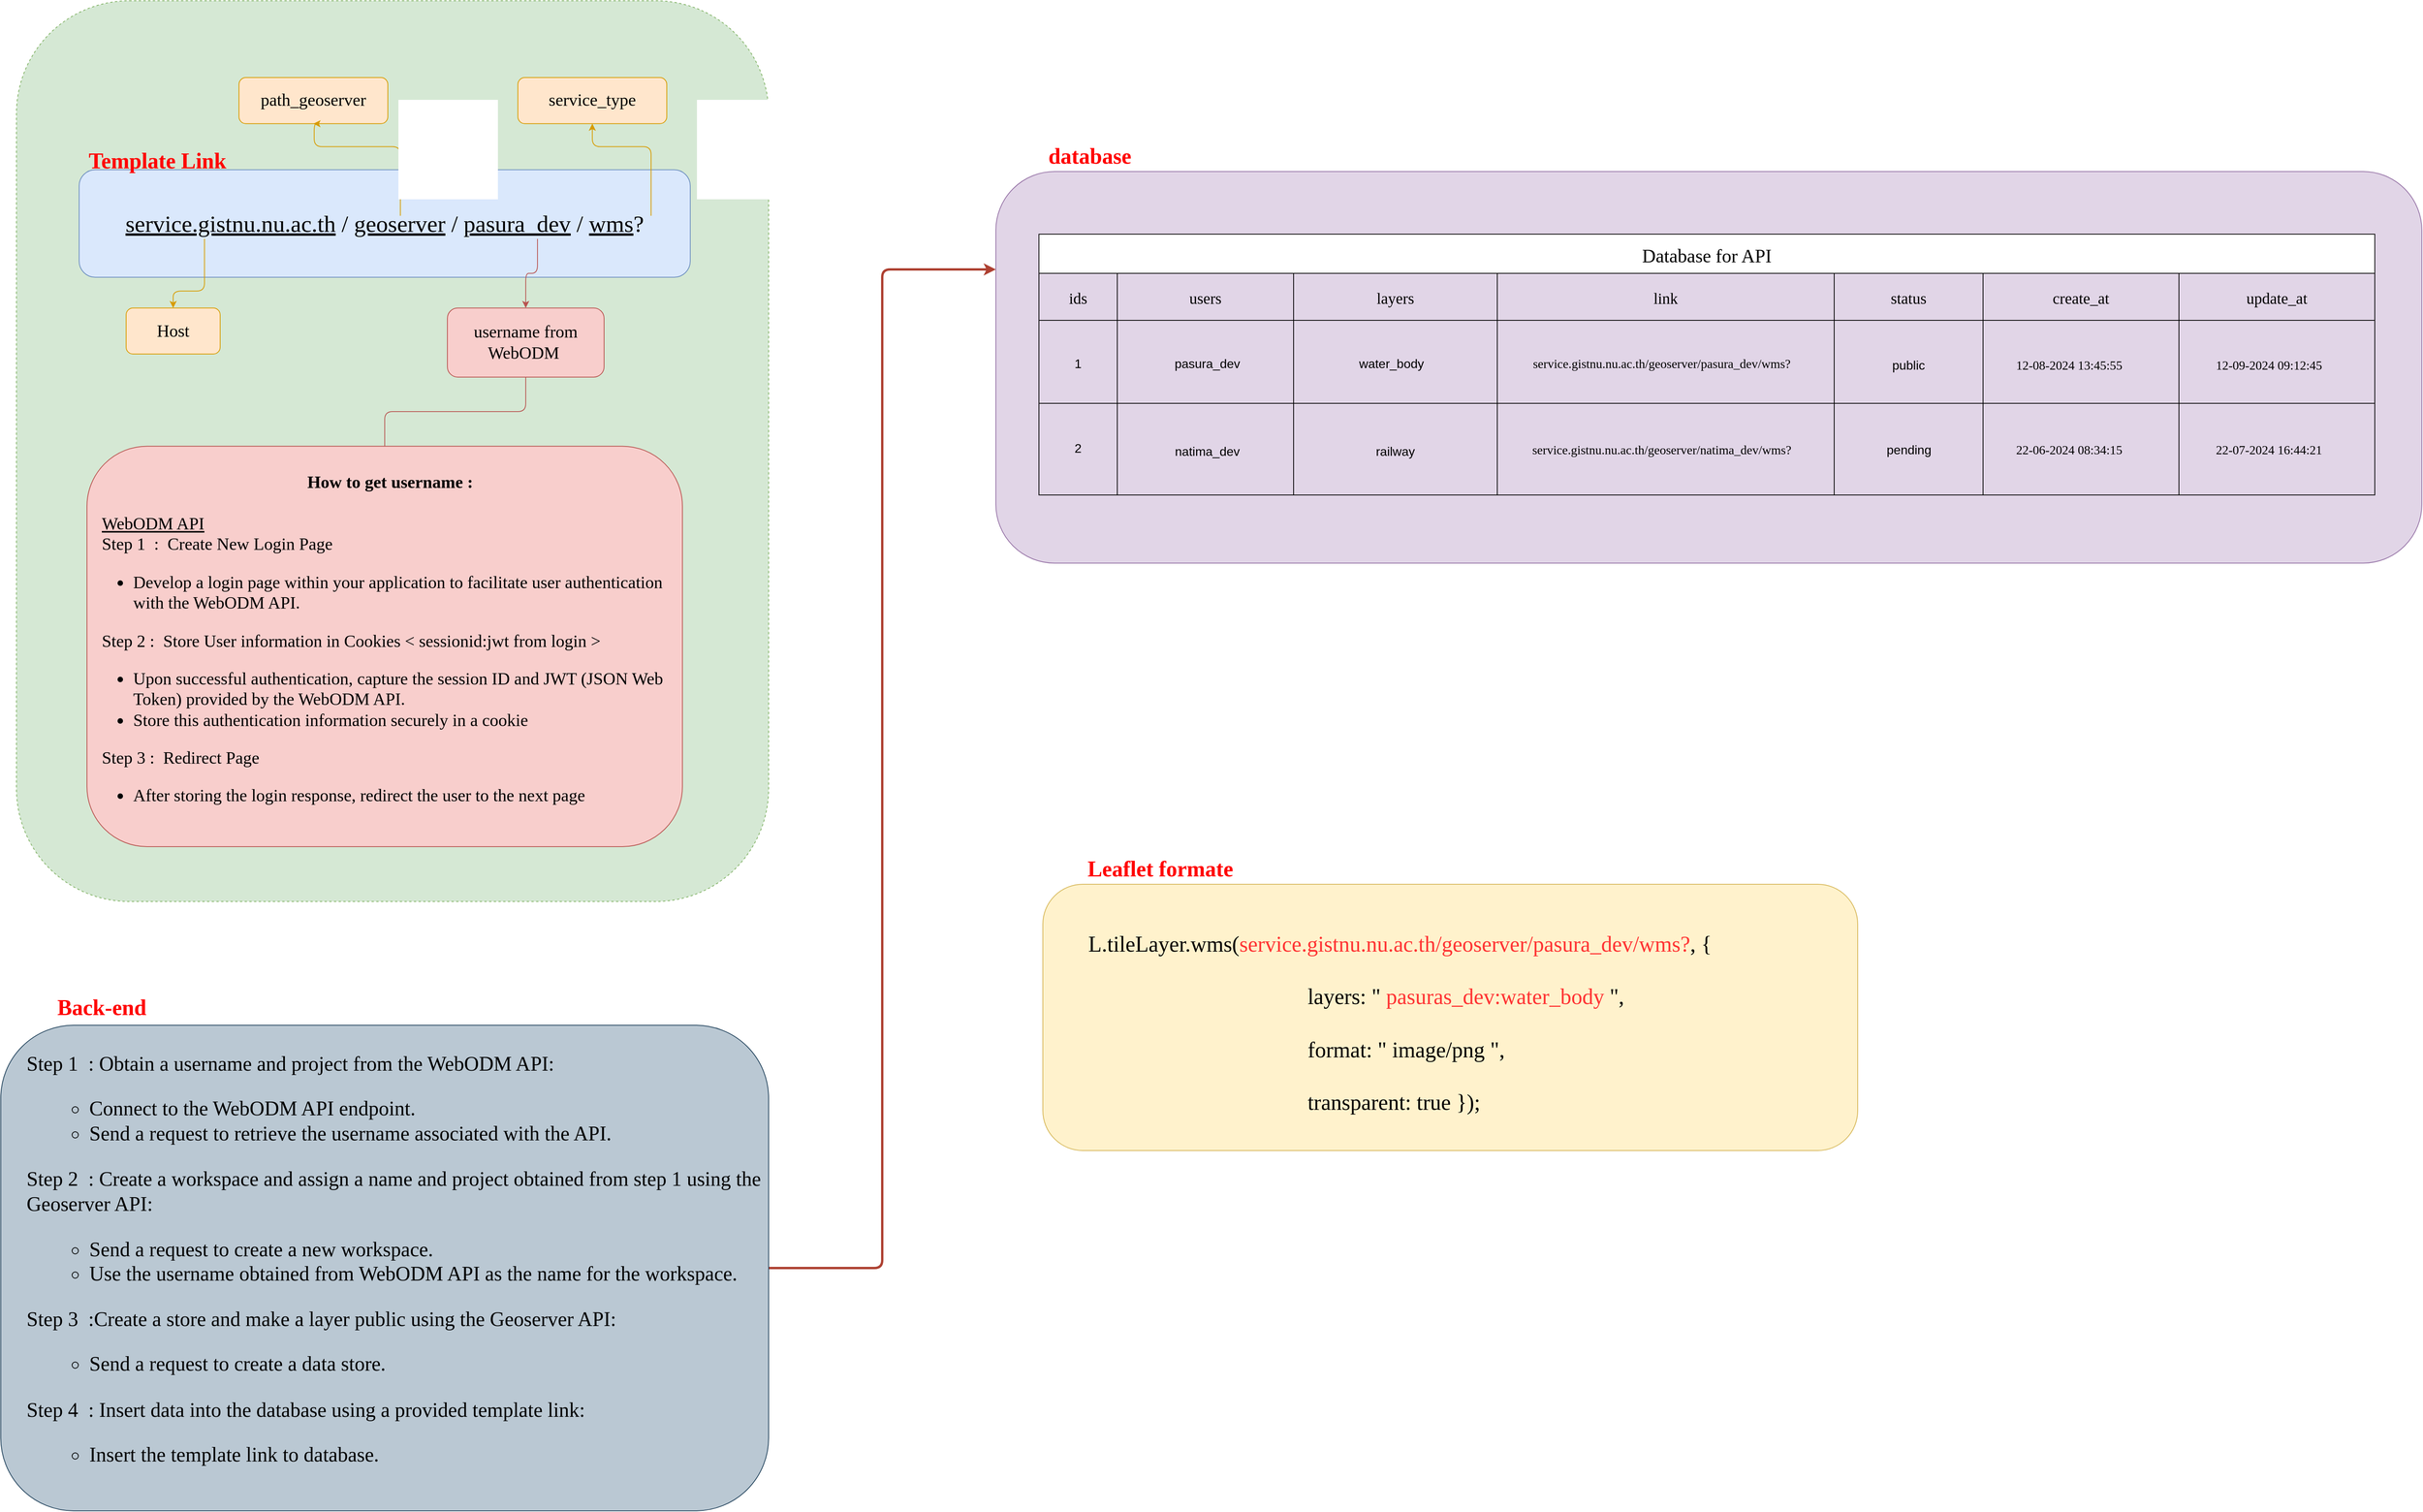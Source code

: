<mxfile version="24.2.8" type="github">
  <diagram name="Page-1" id="D-a-eieVtsCvVFc8nxiY">
    <mxGraphModel dx="3439" dy="1580" grid="1" gridSize="10" guides="1" tooltips="1" connect="1" arrows="1" fold="1" page="1" pageScale="1" pageWidth="827" pageHeight="1169" math="0" shadow="0">
      <root>
        <mxCell id="0" />
        <mxCell id="1" parent="0" />
        <mxCell id="LGXkmmJbCQYHeZerWq-j-21" value="" style="group;fontFamily=K2D;fontSource=https%3A%2F%2Ffonts.googleapis.com%2Fcss%3Ffamily%3DK2D;" vertex="1" connectable="0" parent="1">
          <mxGeometry x="-50" y="32" width="960" height="1150" as="geometry" />
        </mxCell>
        <mxCell id="LGXkmmJbCQYHeZerWq-j-20" value="" style="rounded=1;whiteSpace=wrap;html=1;dashed=1;fillColor=#d5e8d4;strokeColor=#82b366;fontFamily=K2D;fontSource=https%3A%2F%2Ffonts.googleapis.com%2Fcss%3Ffamily%3DK2D;" vertex="1" parent="LGXkmmJbCQYHeZerWq-j-21">
          <mxGeometry width="960" height="1150" as="geometry" />
        </mxCell>
        <mxCell id="LGXkmmJbCQYHeZerWq-j-2" value="Host" style="rounded=1;whiteSpace=wrap;html=1;fillColor=#ffe6cc;strokeColor=#d79b00;fontFamily=K2D;fontSource=https%3A%2F%2Ffonts.googleapis.com%2Fcss%3Ffamily%3DK2D;fontSize=22;" vertex="1" parent="LGXkmmJbCQYHeZerWq-j-21">
          <mxGeometry x="140" y="392.212" width="120" height="58.832" as="geometry" />
        </mxCell>
        <mxCell id="LGXkmmJbCQYHeZerWq-j-3" value="path_geoserver" style="rounded=1;whiteSpace=wrap;html=1;fillColor=#ffe6cc;strokeColor=#d79b00;fontFamily=K2D;fontSource=https%3A%2F%2Ffonts.googleapis.com%2Fcss%3Ffamily%3DK2D;fontSize=22;" vertex="1" parent="LGXkmmJbCQYHeZerWq-j-21">
          <mxGeometry x="284" y="98.053" width="190" height="58.832" as="geometry" />
        </mxCell>
        <mxCell id="LGXkmmJbCQYHeZerWq-j-19" style="edgeStyle=orthogonalEdgeStyle;rounded=1;orthogonalLoop=1;jettySize=auto;html=1;fillColor=#f8cecc;strokeColor=#b85450;curved=0;endArrow=none;endFill=0;fontFamily=K2D;fontSource=https%3A%2F%2Ffonts.googleapis.com%2Fcss%3Ffamily%3DK2D;" edge="1" parent="LGXkmmJbCQYHeZerWq-j-21" source="LGXkmmJbCQYHeZerWq-j-4" target="LGXkmmJbCQYHeZerWq-j-18">
          <mxGeometry relative="1" as="geometry" />
        </mxCell>
        <mxCell id="LGXkmmJbCQYHeZerWq-j-4" value="username from WebODM&amp;nbsp;" style="rounded=1;whiteSpace=wrap;html=1;fillColor=#f8cecc;strokeColor=#b85450;fontFamily=K2D;fontSource=https%3A%2F%2Ffonts.googleapis.com%2Fcss%3Ffamily%3DK2D;fontSize=22;" vertex="1" parent="LGXkmmJbCQYHeZerWq-j-21">
          <mxGeometry x="550" y="392.212" width="200" height="88.248" as="geometry" />
        </mxCell>
        <mxCell id="LGXkmmJbCQYHeZerWq-j-5" value="service_type" style="rounded=1;whiteSpace=wrap;html=1;fillColor=#ffe6cc;strokeColor=#d79b00;fontFamily=K2D;fontSource=https%3A%2F%2Ffonts.googleapis.com%2Fcss%3Ffamily%3DK2D;fontSize=22;" vertex="1" parent="LGXkmmJbCQYHeZerWq-j-21">
          <mxGeometry x="640" y="98.053" width="190" height="58.832" as="geometry" />
        </mxCell>
        <mxCell id="LGXkmmJbCQYHeZerWq-j-12" value="" style="group;fontFamily=K2D;fontSource=https%3A%2F%2Ffonts.googleapis.com%2Fcss%3Ffamily%3DK2D;" vertex="1" connectable="0" parent="LGXkmmJbCQYHeZerWq-j-21">
          <mxGeometry x="80" y="215.717" width="780" height="137.274" as="geometry" />
        </mxCell>
        <mxCell id="LGXkmmJbCQYHeZerWq-j-1" value="&lt;font data-font-src=&quot;https://fonts.googleapis.com/css?family=K2D&quot; style=&quot;font-size: 30px;&quot;&gt;&lt;u&gt;service.gistnu.nu.ac.th&lt;/u&gt; / &lt;u&gt;geoserver&lt;/u&gt; / &lt;u&gt;pasura_dev&lt;/u&gt; / &lt;u&gt;wms&lt;/u&gt;?&lt;/font&gt;" style="rounded=1;whiteSpace=wrap;html=1;fillColor=#dae8fc;strokeColor=#6c8ebf;fontSize=30;fontFamily=K2D;fontSource=https%3A%2F%2Ffonts.googleapis.com%2Fcss%3Ffamily%3DK2D;" vertex="1" parent="LGXkmmJbCQYHeZerWq-j-12">
          <mxGeometry width="780" height="137.274" as="geometry" />
        </mxCell>
        <mxCell id="LGXkmmJbCQYHeZerWq-j-7" value="" style="rounded=1;whiteSpace=wrap;html=1;fillColor=none;dashed=1;strokeColor=none;fontFamily=K2D;fontSource=https%3A%2F%2Ffonts.googleapis.com%2Fcss%3Ffamily%3DK2D;" vertex="1" parent="LGXkmmJbCQYHeZerWq-j-12">
          <mxGeometry y="39.221" width="320" height="49.027" as="geometry" />
        </mxCell>
        <mxCell id="LGXkmmJbCQYHeZerWq-j-8" value="" style="rounded=1;whiteSpace=wrap;html=1;fillColor=none;dashed=1;strokeColor=none;fontFamily=K2D;fontSource=https%3A%2F%2Ffonts.googleapis.com%2Fcss%3Ffamily%3DK2D;" vertex="1" parent="LGXkmmJbCQYHeZerWq-j-12">
          <mxGeometry x="340" y="58.832" width="140" height="49.027" as="geometry" />
        </mxCell>
        <mxCell id="LGXkmmJbCQYHeZerWq-j-9" value="" style="rounded=1;whiteSpace=wrap;html=1;fillColor=none;dashed=1;strokeColor=none;fontFamily=K2D;fontSource=https%3A%2F%2Ffonts.googleapis.com%2Fcss%3Ffamily%3DK2D;" vertex="1" parent="LGXkmmJbCQYHeZerWq-j-12">
          <mxGeometry x="500" y="39.221" width="170" height="49.027" as="geometry" />
        </mxCell>
        <mxCell id="LGXkmmJbCQYHeZerWq-j-11" value="" style="rounded=1;whiteSpace=wrap;html=1;fillColor=none;dashed=1;strokeColor=none;fontFamily=K2D;fontSource=https%3A%2F%2Ffonts.googleapis.com%2Fcss%3Ffamily%3DK2D;" vertex="1" parent="LGXkmmJbCQYHeZerWq-j-12">
          <mxGeometry x="690" y="58.832" width="80" height="44.124" as="geometry" />
        </mxCell>
        <mxCell id="LGXkmmJbCQYHeZerWq-j-13" style="edgeStyle=orthogonalEdgeStyle;rounded=1;orthogonalLoop=1;jettySize=auto;html=1;exitX=0.5;exitY=1;exitDx=0;exitDy=0;curved=0;fillColor=#ffe6cc;strokeColor=#d79b00;fontFamily=K2D;fontSource=https%3A%2F%2Ffonts.googleapis.com%2Fcss%3Ffamily%3DK2D;" edge="1" parent="LGXkmmJbCQYHeZerWq-j-21" source="LGXkmmJbCQYHeZerWq-j-7" target="LGXkmmJbCQYHeZerWq-j-2">
          <mxGeometry relative="1" as="geometry">
            <Array as="points">
              <mxPoint x="240" y="370.641" />
              <mxPoint x="200" y="370.641" />
            </Array>
          </mxGeometry>
        </mxCell>
        <mxCell id="LGXkmmJbCQYHeZerWq-j-14" style="edgeStyle=orthogonalEdgeStyle;rounded=1;orthogonalLoop=1;jettySize=auto;html=1;exitX=0.5;exitY=0;exitDx=0;exitDy=0;fillColor=#ffe6cc;strokeColor=#d79b00;curved=0;entryX=0.5;entryY=1;entryDx=0;entryDy=0;fontFamily=K2D;fontSource=https%3A%2F%2Ffonts.googleapis.com%2Fcss%3Ffamily%3DK2D;" edge="1" parent="LGXkmmJbCQYHeZerWq-j-21" source="LGXkmmJbCQYHeZerWq-j-8" target="LGXkmmJbCQYHeZerWq-j-3">
          <mxGeometry relative="1" as="geometry">
            <Array as="points">
              <mxPoint x="490" y="186.301" />
              <mxPoint x="380" y="186.301" />
            </Array>
          </mxGeometry>
        </mxCell>
        <mxCell id="LGXkmmJbCQYHeZerWq-j-15" style="edgeStyle=orthogonalEdgeStyle;rounded=1;orthogonalLoop=1;jettySize=auto;html=1;exitX=0.5;exitY=1;exitDx=0;exitDy=0;curved=0;fillColor=#f8cecc;strokeColor=#b85450;fontFamily=K2D;fontSource=https%3A%2F%2Ffonts.googleapis.com%2Fcss%3Ffamily%3DK2D;" edge="1" parent="LGXkmmJbCQYHeZerWq-j-21" source="LGXkmmJbCQYHeZerWq-j-9" target="LGXkmmJbCQYHeZerWq-j-4">
          <mxGeometry relative="1" as="geometry" />
        </mxCell>
        <mxCell id="LGXkmmJbCQYHeZerWq-j-17" style="edgeStyle=orthogonalEdgeStyle;rounded=1;orthogonalLoop=1;jettySize=auto;html=1;exitX=0.5;exitY=0;exitDx=0;exitDy=0;entryX=0.5;entryY=1;entryDx=0;entryDy=0;curved=0;fillColor=#ffe6cc;strokeColor=#d79b00;fontFamily=K2D;fontSource=https%3A%2F%2Ffonts.googleapis.com%2Fcss%3Ffamily%3DK2D;" edge="1" parent="LGXkmmJbCQYHeZerWq-j-21" source="LGXkmmJbCQYHeZerWq-j-11" target="LGXkmmJbCQYHeZerWq-j-5">
          <mxGeometry relative="1" as="geometry">
            <Array as="points">
              <mxPoint x="810" y="186.301" />
              <mxPoint x="735" y="186.301" />
            </Array>
          </mxGeometry>
        </mxCell>
        <mxCell id="LGXkmmJbCQYHeZerWq-j-18" value="&lt;div style=&quot;&quot;&gt;&lt;b&gt;How to get username :&lt;/b&gt;&lt;/div&gt;&lt;div style=&quot;&quot;&gt;&lt;br&gt;&lt;/div&gt;&lt;div style=&quot;text-align: left;&quot;&gt;&lt;u&gt;WebODM API&lt;/u&gt;&lt;/div&gt;&lt;div style=&quot;text-align: left;&quot;&gt;Step 1 &amp;nbsp;: &amp;nbsp;Create New Login Page&lt;/div&gt;&lt;div style=&quot;text-align: left;&quot;&gt;&lt;ul&gt;&lt;li style=&quot;border: 0px solid rgb(227, 227, 227); box-sizing: border-box; --tw-border-spacing-x: 0; --tw-border-spacing-y: 0; --tw-translate-x: 0; --tw-translate-y: 0; --tw-rotate: 0; --tw-skew-x: 0; --tw-skew-y: 0; --tw-scale-x: 1; --tw-scale-y: 1; --tw-pan-x: ; --tw-pan-y: ; --tw-pinch-zoom: ; --tw-scroll-snap-strictness: proximity; --tw-gradient-from-position: ; --tw-gradient-via-position: ; --tw-gradient-to-position: ; --tw-ordinal: ; --tw-slashed-zero: ; --tw-numeric-figure: ; --tw-numeric-spacing: ; --tw-numeric-fraction: ; --tw-ring-inset: ; --tw-ring-offset-width: 0px; --tw-ring-offset-color: #fff; --tw-ring-color: rgba(69,89,164,0.5); --tw-ring-offset-shadow: 0 0 transparent; --tw-ring-shadow: 0 0 transparent; --tw-shadow: 0 0 transparent; --tw-shadow-colored: 0 0 transparent; --tw-blur: ; --tw-brightness: ; --tw-contrast: ; --tw-grayscale: ; --tw-hue-rotate: ; --tw-invert: ; --tw-saturate: ; --tw-sepia: ; --tw-drop-shadow: ; --tw-backdrop-blur: ; --tw-backdrop-brightness: ; --tw-backdrop-contrast: ; --tw-backdrop-grayscale: ; --tw-backdrop-hue-rotate: ; --tw-backdrop-invert: ; --tw-backdrop-opacity: ; --tw-backdrop-saturate: ; --tw-backdrop-sepia: ; --tw-contain-size: ; --tw-contain-layout: ; --tw-contain-paint: ; --tw-contain-style: ; margin-bottom: 0px; margin-top: 0px; padding-left: 0px;&quot;&gt;Develop a login page within your application to facilitate user authentication with the WebODM API.&lt;/li&gt;&lt;/ul&gt;&lt;/div&gt;&lt;div style=&quot;text-align: left;&quot;&gt;Step 2 : &amp;nbsp;Store User information in Cookies &amp;lt; sessionid:jwt from login &amp;gt;&lt;/div&gt;&lt;div style=&quot;text-align: left;&quot;&gt;&lt;ul&gt;&lt;li style=&quot;border: 0px solid rgb(227, 227, 227); box-sizing: border-box; --tw-border-spacing-x: 0; --tw-border-spacing-y: 0; --tw-translate-x: 0; --tw-translate-y: 0; --tw-rotate: 0; --tw-skew-x: 0; --tw-skew-y: 0; --tw-scale-x: 1; --tw-scale-y: 1; --tw-pan-x: ; --tw-pan-y: ; --tw-pinch-zoom: ; --tw-scroll-snap-strictness: proximity; --tw-gradient-from-position: ; --tw-gradient-via-position: ; --tw-gradient-to-position: ; --tw-ordinal: ; --tw-slashed-zero: ; --tw-numeric-figure: ; --tw-numeric-spacing: ; --tw-numeric-fraction: ; --tw-ring-inset: ; --tw-ring-offset-width: 0px; --tw-ring-offset-color: #fff; --tw-ring-color: rgba(69,89,164,0.5); --tw-ring-offset-shadow: 0 0 transparent; --tw-ring-shadow: 0 0 transparent; --tw-shadow: 0 0 transparent; --tw-shadow-colored: 0 0 transparent; --tw-blur: ; --tw-brightness: ; --tw-contrast: ; --tw-grayscale: ; --tw-hue-rotate: ; --tw-invert: ; --tw-saturate: ; --tw-sepia: ; --tw-drop-shadow: ; --tw-backdrop-blur: ; --tw-backdrop-brightness: ; --tw-backdrop-contrast: ; --tw-backdrop-grayscale: ; --tw-backdrop-hue-rotate: ; --tw-backdrop-invert: ; --tw-backdrop-opacity: ; --tw-backdrop-saturate: ; --tw-backdrop-sepia: ; --tw-contain-size: ; --tw-contain-layout: ; --tw-contain-paint: ; --tw-contain-style: ; margin-bottom: 0px; margin-top: 0px; padding-left: 0px;&quot;&gt;Upon successful authentication, capture the session ID and JWT (JSON Web Token) provided by the WebODM API.&lt;/li&gt;&lt;li style=&quot;border: 0px solid rgb(227, 227, 227); box-sizing: border-box; --tw-border-spacing-x: 0; --tw-border-spacing-y: 0; --tw-translate-x: 0; --tw-translate-y: 0; --tw-rotate: 0; --tw-skew-x: 0; --tw-skew-y: 0; --tw-scale-x: 1; --tw-scale-y: 1; --tw-pan-x: ; --tw-pan-y: ; --tw-pinch-zoom: ; --tw-scroll-snap-strictness: proximity; --tw-gradient-from-position: ; --tw-gradient-via-position: ; --tw-gradient-to-position: ; --tw-ordinal: ; --tw-slashed-zero: ; --tw-numeric-figure: ; --tw-numeric-spacing: ; --tw-numeric-fraction: ; --tw-ring-inset: ; --tw-ring-offset-width: 0px; --tw-ring-offset-color: #fff; --tw-ring-color: rgba(69,89,164,0.5); --tw-ring-offset-shadow: 0 0 transparent; --tw-ring-shadow: 0 0 transparent; --tw-shadow: 0 0 transparent; --tw-shadow-colored: 0 0 transparent; --tw-blur: ; --tw-brightness: ; --tw-contrast: ; --tw-grayscale: ; --tw-hue-rotate: ; --tw-invert: ; --tw-saturate: ; --tw-sepia: ; --tw-drop-shadow: ; --tw-backdrop-blur: ; --tw-backdrop-brightness: ; --tw-backdrop-contrast: ; --tw-backdrop-grayscale: ; --tw-backdrop-hue-rotate: ; --tw-backdrop-invert: ; --tw-backdrop-opacity: ; --tw-backdrop-saturate: ; --tw-backdrop-sepia: ; --tw-contain-size: ; --tw-contain-layout: ; --tw-contain-paint: ; --tw-contain-style: ; margin-bottom: 0px; margin-top: 0px; padding-left: 0px;&quot;&gt;Store this authentication information securely in a cookie&lt;/li&gt;&lt;/ul&gt;&lt;/div&gt;&lt;div style=&quot;text-align: left;&quot;&gt;Step 3 : &amp;nbsp;Redirect Page&lt;/div&gt;&lt;div style=&quot;text-align: left;&quot;&gt;&lt;ul&gt;&lt;li&gt;After storing the login response, redirect the user to the next page&lt;br&gt;&lt;/li&gt;&lt;/ul&gt;&lt;/div&gt;" style="rounded=1;whiteSpace=wrap;html=1;fillColor=#f8cecc;strokeColor=#b85450;fontFamily=K2D;fontSource=https%3A%2F%2Ffonts.googleapis.com%2Fcss%3Ffamily%3DK2D;fontSize=22;spacingLeft=18;spacingTop=4;spacingRight=4;" vertex="1" parent="LGXkmmJbCQYHeZerWq-j-21">
          <mxGeometry x="90" y="568.71" width="760" height="511.29" as="geometry" />
        </mxCell>
        <mxCell id="LGXkmmJbCQYHeZerWq-j-24" value="&lt;font data-font-src=&quot;https://fonts.googleapis.com/css?family=K2D&quot;&gt;&lt;font data-font-src=&quot;https://fonts.googleapis.com/css?family=K2D&quot; style=&quot;font-size: 28px;&quot;&gt;Template&amp;nbsp;&lt;/font&gt;&lt;span style=&quot;font-size: 28px;&quot;&gt;Link&lt;/span&gt;&lt;/font&gt;" style="text;html=1;align=center;verticalAlign=middle;whiteSpace=wrap;rounded=1;fillColor=none;strokeColor=none;fontColor=#FF0000;fontStyle=1;fontFamily=K2D;fontSource=https%3A%2F%2Ffonts.googleapis.com%2Fcss%3Ffamily%3DK2D;" vertex="1" parent="LGXkmmJbCQYHeZerWq-j-21">
          <mxGeometry x="80" y="184.34" width="200" height="39.221" as="geometry" />
        </mxCell>
        <mxCell id="LGXkmmJbCQYHeZerWq-j-107" value="" style="group" vertex="1" connectable="0" parent="1">
          <mxGeometry x="1260" y="1120" width="1040" height="380" as="geometry" />
        </mxCell>
        <mxCell id="LGXkmmJbCQYHeZerWq-j-23" value="&lt;br&gt;&lt;div&gt;&lt;font&gt;&lt;span style=&quot;font-size: 28px;&quot;&gt;&lt;div&gt;&amp;nbsp; &amp;nbsp; &amp;nbsp; &amp;nbsp; L.tileLayer.wms(&lt;font color=&quot;#ff3333&quot;&gt;service.gistnu.nu.ac.th/geoserver/pasura_dev/wms?&lt;/font&gt;, {&lt;/div&gt;&lt;div&gt;&lt;br&gt;&lt;/div&gt;&lt;div&gt;&amp;nbsp; &amp;nbsp; &amp;nbsp;&lt;span style=&quot;white-space: pre;&quot;&gt;&#x9;&lt;span style=&quot;white-space: pre;&quot;&gt;&#x9;&lt;span style=&quot;white-space: pre;&quot;&gt;&#x9;&lt;span style=&quot;white-space: pre;&quot;&gt;&#x9;&lt;span style=&quot;white-space: pre;&quot;&gt;&#x9;&lt;span style=&quot;white-space: pre;&quot;&gt;&#x9;&lt;/span&gt;&lt;/span&gt;&lt;/span&gt;&lt;/span&gt;&lt;/span&gt;&lt;/span&gt;layers: &quot; &lt;font color=&quot;#ff3333&quot;&gt;pasuras_dev:water_body&lt;/font&gt; &quot;,&lt;/div&gt;&lt;div&gt;&lt;br&gt;&lt;/div&gt;&lt;/span&gt;&lt;span style=&quot;font-size: 28px;&quot;&gt;&lt;div&gt;&lt;span style=&quot;white-space: pre;&quot;&gt;&lt;span style=&quot;white-space: pre;&quot;&gt;&lt;span style=&quot;white-space: pre;&quot;&gt;&lt;span style=&quot;white-space: pre;&quot;&gt;&#x9;&lt;span style=&quot;white-space: pre;&quot;&gt;&#x9;&lt;span style=&quot;white-space: pre;&quot;&gt;&#x9;&lt;span style=&quot;white-space: pre;&quot;&gt;&#x9;&lt;span style=&quot;white-space: pre;&quot;&gt;&#x9;&lt;span style=&quot;white-space: pre;&quot;&gt;&#x9;&lt;/span&gt;&lt;/span&gt;&lt;/span&gt;&lt;/span&gt;&lt;/span&gt;&lt;/span&gt;&lt;/span&gt;&lt;/span&gt;&lt;/span&gt;format: &quot; image/png &quot;,&lt;/div&gt;&lt;div&gt;&amp;nbsp;&amp;nbsp;&lt;/div&gt;&lt;div&gt;&amp;nbsp; &lt;span style=&quot;white-space: pre;&quot;&gt;&#x9;&lt;span style=&quot;white-space: pre;&quot;&gt;&#x9;&lt;span style=&quot;white-space: pre;&quot;&gt;&#x9;&lt;span style=&quot;white-space: pre;&quot;&gt;&#x9;&lt;span style=&quot;white-space: pre;&quot;&gt;&#x9;&lt;span style=&quot;white-space: pre;&quot;&gt;&#x9;&lt;/span&gt;&lt;/span&gt;&lt;/span&gt;&lt;/span&gt;&lt;/span&gt;&lt;/span&gt;transparent: true });&lt;/div&gt;&lt;/span&gt;&lt;/font&gt;&lt;/div&gt;" style="rounded=1;whiteSpace=wrap;html=1;fillColor=#fff2cc;strokeColor=#d6b656;fontFamily=K2D;fontSource=https%3A%2F%2Ffonts.googleapis.com%2Fcss%3Ffamily%3DK2D;align=left;" vertex="1" parent="LGXkmmJbCQYHeZerWq-j-107">
          <mxGeometry y="40" width="1040" height="340" as="geometry" />
        </mxCell>
        <mxCell id="LGXkmmJbCQYHeZerWq-j-106" value="&lt;span style=&quot;font-size: 28px;&quot;&gt;Leaflet formate&lt;/span&gt;" style="text;html=1;align=center;verticalAlign=middle;whiteSpace=wrap;rounded=1;fillColor=none;strokeColor=none;fontColor=#FF0000;fontStyle=1;fontFamily=K2D;fontSource=https%3A%2F%2Ffonts.googleapis.com%2Fcss%3Ffamily%3DK2D;" vertex="1" parent="LGXkmmJbCQYHeZerWq-j-107">
          <mxGeometry x="30" width="240" height="40" as="geometry" />
        </mxCell>
        <mxCell id="LGXkmmJbCQYHeZerWq-j-109" value="" style="group" vertex="1" connectable="0" parent="1">
          <mxGeometry x="1200" y="210" width="1820" height="610" as="geometry" />
        </mxCell>
        <mxCell id="LGXkmmJbCQYHeZerWq-j-105" value="" style="group" vertex="1" connectable="0" parent="LGXkmmJbCQYHeZerWq-j-109">
          <mxGeometry y="40" width="1820" height="570" as="geometry" />
        </mxCell>
        <mxCell id="LGXkmmJbCQYHeZerWq-j-22" value="&lt;div&gt;&lt;font&gt;&lt;span style=&quot;font-size: 11px;&quot;&gt;&lt;br&gt;&lt;/span&gt;&lt;/font&gt;&lt;/div&gt;&lt;div&gt;&lt;font style=&quot;font-size: 28px;&quot;&gt;&lt;span style=&quot;&quot;&gt;&lt;br&gt;&lt;/span&gt;&lt;/font&gt;&lt;/div&gt;" style="rounded=1;whiteSpace=wrap;html=1;verticalAlign=top;fontFamily=K2D;fontSource=https%3A%2F%2Ffonts.googleapis.com%2Fcss%3Ffamily%3DK2D;fillColor=#e1d5e7;strokeColor=#9673a6;" vertex="1" parent="LGXkmmJbCQYHeZerWq-j-105">
          <mxGeometry width="1820" height="500" as="geometry" />
        </mxCell>
        <mxCell id="LGXkmmJbCQYHeZerWq-j-46" value="Database for API" style="shape=table;childLayout=tableLayout;startSize=50;collapsible=0;recursiveResize=0;expand=0;fontSize=24;fontFamily=K2D;fontSource=https%3A%2F%2Ffonts.googleapis.com%2Fcss%3Ffamily%3DK2D;" vertex="1" parent="LGXkmmJbCQYHeZerWq-j-105">
          <mxGeometry x="55" y="80" width="1705" height="333" as="geometry" />
        </mxCell>
        <mxCell id="LGXkmmJbCQYHeZerWq-j-47" value="" style="shape=tableRow;horizontal=0;swimlaneHead=0;swimlaneBody=0;top=0;left=0;strokeColor=inherit;bottom=0;right=0;dropTarget=0;fontStyle=0;fillColor=none;points=[[0,0.5],[1,0.5]];portConstraint=eastwest;startSize=0;collapsible=0;recursiveResize=0;expand=0;fontSize=16;fontFamily=K2D;fontSource=https%3A%2F%2Ffonts.googleapis.com%2Fcss%3Ffamily%3DK2D;" vertex="1" parent="LGXkmmJbCQYHeZerWq-j-46">
          <mxGeometry y="50" width="1705" height="166" as="geometry" />
        </mxCell>
        <mxCell id="LGXkmmJbCQYHeZerWq-j-115" value="ids" style="swimlane;swimlaneHead=0;swimlaneBody=0;fontStyle=0;strokeColor=inherit;connectable=0;fillColor=none;startSize=60;collapsible=0;recursiveResize=0;expand=0;fontSize=20;fontFamily=K2D;fontSource=https%3A%2F%2Ffonts.googleapis.com%2Fcss%3Ffamily%3DK2D;" vertex="1" parent="LGXkmmJbCQYHeZerWq-j-47">
          <mxGeometry width="100" height="166" as="geometry">
            <mxRectangle width="100" height="166" as="alternateBounds" />
          </mxGeometry>
        </mxCell>
        <mxCell id="LGXkmmJbCQYHeZerWq-j-48" value="" style="swimlane;swimlaneHead=0;swimlaneBody=0;fontStyle=0;strokeColor=inherit;connectable=0;fillColor=none;startSize=60;collapsible=0;recursiveResize=0;expand=0;fontSize=20;fontFamily=K2D;fontSource=https%3A%2F%2Ffonts.googleapis.com%2Fcss%3Ffamily%3DK2D;" vertex="1" parent="LGXkmmJbCQYHeZerWq-j-47">
          <mxGeometry x="100" width="225" height="166" as="geometry">
            <mxRectangle width="225" height="166" as="alternateBounds" />
          </mxGeometry>
        </mxCell>
        <mxCell id="LGXkmmJbCQYHeZerWq-j-118" value="&lt;font style=&quot;font-size: 16px;&quot;&gt;pasura_dev&lt;/font&gt;" style="text;html=1;align=center;verticalAlign=middle;whiteSpace=wrap;rounded=0;fontSize=13;" vertex="1" parent="LGXkmmJbCQYHeZerWq-j-48">
          <mxGeometry x="20" y="100" width="190" height="30" as="geometry" />
        </mxCell>
        <mxCell id="LGXkmmJbCQYHeZerWq-j-123" value="layers" style="swimlane;swimlaneHead=0;swimlaneBody=0;fontStyle=0;strokeColor=inherit;connectable=0;fillColor=none;startSize=60;collapsible=0;recursiveResize=0;expand=0;fontSize=20;fontFamily=K2D;fontSource=https%3A%2F%2Ffonts.googleapis.com%2Fcss%3Ffamily%3DK2D;" vertex="1" parent="LGXkmmJbCQYHeZerWq-j-47">
          <mxGeometry x="325" width="260" height="166" as="geometry">
            <mxRectangle width="260" height="166" as="alternateBounds" />
          </mxGeometry>
        </mxCell>
        <mxCell id="LGXkmmJbCQYHeZerWq-j-126" value="&lt;font style=&quot;font-size: 16px;&quot;&gt;water_body&lt;/font&gt;" style="text;html=1;align=center;verticalAlign=middle;whiteSpace=wrap;rounded=0;fontSize=13;" vertex="1" parent="LGXkmmJbCQYHeZerWq-j-123">
          <mxGeometry x="30" y="100" width="190" height="30" as="geometry" />
        </mxCell>
        <mxCell id="LGXkmmJbCQYHeZerWq-j-49" value="link" style="swimlane;swimlaneHead=0;swimlaneBody=0;fontStyle=0;strokeColor=inherit;connectable=0;fillColor=none;startSize=60;collapsible=0;recursiveResize=0;expand=0;fontSize=20;fontFamily=K2D;fontSource=https%3A%2F%2Ffonts.googleapis.com%2Fcss%3Ffamily%3DK2D;" vertex="1" parent="LGXkmmJbCQYHeZerWq-j-47">
          <mxGeometry x="585" width="430" height="166" as="geometry">
            <mxRectangle width="430" height="166" as="alternateBounds" />
          </mxGeometry>
        </mxCell>
        <mxCell id="LGXkmmJbCQYHeZerWq-j-98" value="&lt;font style=&quot;font-size: 16px;&quot;&gt;&lt;span style=&quot;font-family: K2D;&quot;&gt;service.gistnu.nu.ac.th&lt;/span&gt;&lt;span style=&quot;font-family: K2D;&quot;&gt;/&lt;/span&gt;&lt;span style=&quot;font-family: K2D;&quot;&gt;geoserver&lt;/span&gt;&lt;span style=&quot;font-family: K2D;&quot;&gt;/&lt;/span&gt;&lt;span style=&quot;font-family: K2D;&quot;&gt;pasura_dev&lt;/span&gt;&lt;span style=&quot;font-family: K2D;&quot;&gt;/&lt;/span&gt;&lt;span style=&quot;font-family: K2D;&quot;&gt;wms&lt;/span&gt;&lt;span style=&quot;font-family: K2D;&quot;&gt;?&lt;/span&gt;&lt;/font&gt;" style="text;html=1;align=center;verticalAlign=middle;whiteSpace=wrap;rounded=0;fontSize=13;" vertex="1" parent="LGXkmmJbCQYHeZerWq-j-49">
          <mxGeometry y="100" width="420" height="30" as="geometry" />
        </mxCell>
        <mxCell id="LGXkmmJbCQYHeZerWq-j-128" value="status" style="swimlane;swimlaneHead=0;swimlaneBody=0;fontStyle=0;strokeColor=inherit;connectable=0;fillColor=none;startSize=60;collapsible=0;recursiveResize=0;expand=0;fontSize=20;fontFamily=K2D;fontSource=https%3A%2F%2Ffonts.googleapis.com%2Fcss%3Ffamily%3DK2D;" vertex="1" parent="LGXkmmJbCQYHeZerWq-j-47">
          <mxGeometry x="1015" width="190" height="166" as="geometry">
            <mxRectangle width="190" height="166" as="alternateBounds" />
          </mxGeometry>
        </mxCell>
        <mxCell id="LGXkmmJbCQYHeZerWq-j-130" value="&lt;font style=&quot;font-size: 16px;&quot;&gt;public&lt;/font&gt;" style="text;html=1;align=center;verticalAlign=middle;whiteSpace=wrap;rounded=0;fontSize=13;" vertex="1" parent="LGXkmmJbCQYHeZerWq-j-128">
          <mxGeometry x="15" y="101.5" width="160" height="30" as="geometry" />
        </mxCell>
        <mxCell id="LGXkmmJbCQYHeZerWq-j-50" value="create_at" style="swimlane;swimlaneHead=0;swimlaneBody=0;fontStyle=0;strokeColor=inherit;connectable=0;fillColor=none;startSize=60;collapsible=0;recursiveResize=0;expand=0;fontSize=20;fontFamily=K2D;fontSource=https%3A%2F%2Ffonts.googleapis.com%2Fcss%3Ffamily%3DK2D;" vertex="1" parent="LGXkmmJbCQYHeZerWq-j-47">
          <mxGeometry x="1205" width="250" height="166" as="geometry">
            <mxRectangle width="250" height="166" as="alternateBounds" />
          </mxGeometry>
        </mxCell>
        <mxCell id="LGXkmmJbCQYHeZerWq-j-100" value="&lt;font size=&quot;3&quot; face=&quot;K2D&quot;&gt;12-08-2024 13:45:55&lt;/font&gt;" style="text;html=1;align=center;verticalAlign=middle;whiteSpace=wrap;rounded=0;fontSize=13;" vertex="1" parent="LGXkmmJbCQYHeZerWq-j-50">
          <mxGeometry x="25" y="101.5" width="170" height="30" as="geometry" />
        </mxCell>
        <mxCell id="LGXkmmJbCQYHeZerWq-j-87" value="update_at" style="swimlane;swimlaneHead=0;swimlaneBody=0;fontStyle=0;strokeColor=inherit;connectable=0;fillColor=none;startSize=60;collapsible=0;recursiveResize=0;expand=0;fontSize=20;fontFamily=K2D;fontSource=https%3A%2F%2Ffonts.googleapis.com%2Fcss%3Ffamily%3DK2D;" vertex="1" parent="LGXkmmJbCQYHeZerWq-j-47">
          <mxGeometry x="1455" width="250" height="166" as="geometry">
            <mxRectangle width="250" height="166" as="alternateBounds" />
          </mxGeometry>
        </mxCell>
        <mxCell id="LGXkmmJbCQYHeZerWq-j-103" value="&lt;font size=&quot;3&quot; face=&quot;K2D&quot;&gt;12-09-2024 09:12:45&lt;/font&gt;" style="text;html=1;align=center;verticalAlign=middle;whiteSpace=wrap;rounded=0;fontSize=13;" vertex="1" parent="LGXkmmJbCQYHeZerWq-j-87">
          <mxGeometry x="30" y="101.5" width="170" height="30" as="geometry" />
        </mxCell>
        <mxCell id="LGXkmmJbCQYHeZerWq-j-51" value="" style="shape=tableRow;horizontal=0;swimlaneHead=0;swimlaneBody=0;top=0;left=0;strokeColor=inherit;bottom=0;right=0;dropTarget=0;fontStyle=0;fillColor=none;points=[[0,0.5],[1,0.5]];portConstraint=eastwest;startSize=0;collapsible=0;recursiveResize=0;expand=0;fontSize=16;fontFamily=K2D;fontSource=https%3A%2F%2Ffonts.googleapis.com%2Fcss%3Ffamily%3DK2D;" vertex="1" parent="LGXkmmJbCQYHeZerWq-j-46">
          <mxGeometry y="216" width="1705" height="117" as="geometry" />
        </mxCell>
        <mxCell id="LGXkmmJbCQYHeZerWq-j-116" style="swimlane;swimlaneHead=0;swimlaneBody=0;fontStyle=0;connectable=0;strokeColor=inherit;fillColor=none;startSize=0;collapsible=0;recursiveResize=0;expand=0;fontSize=16;fontFamily=K2D;fontSource=https%3A%2F%2Ffonts.googleapis.com%2Fcss%3Ffamily%3DK2D;" vertex="1" parent="LGXkmmJbCQYHeZerWq-j-51">
          <mxGeometry width="100" height="117" as="geometry">
            <mxRectangle width="100" height="117" as="alternateBounds" />
          </mxGeometry>
        </mxCell>
        <mxCell id="LGXkmmJbCQYHeZerWq-j-52" value="" style="swimlane;swimlaneHead=0;swimlaneBody=0;fontStyle=0;connectable=0;strokeColor=inherit;fillColor=none;startSize=0;collapsible=0;recursiveResize=0;expand=0;fontSize=16;fontFamily=K2D;fontSource=https%3A%2F%2Ffonts.googleapis.com%2Fcss%3Ffamily%3DK2D;" vertex="1" parent="LGXkmmJbCQYHeZerWq-j-51">
          <mxGeometry x="100" width="225" height="117" as="geometry">
            <mxRectangle width="225" height="117" as="alternateBounds" />
          </mxGeometry>
        </mxCell>
        <mxCell id="LGXkmmJbCQYHeZerWq-j-97" value="&lt;font style=&quot;font-size: 16px;&quot;&gt;natima_dev&lt;/font&gt;" style="text;html=1;align=center;verticalAlign=middle;whiteSpace=wrap;rounded=0;fontSize=13;" vertex="1" parent="LGXkmmJbCQYHeZerWq-j-52">
          <mxGeometry x="10" y="46" width="210" height="30" as="geometry" />
        </mxCell>
        <mxCell id="LGXkmmJbCQYHeZerWq-j-124" style="swimlane;swimlaneHead=0;swimlaneBody=0;fontStyle=0;connectable=0;strokeColor=inherit;fillColor=none;startSize=0;collapsible=0;recursiveResize=0;expand=0;fontSize=20;fontFamily=K2D;fontSource=https%3A%2F%2Ffonts.googleapis.com%2Fcss%3Ffamily%3DK2D;" vertex="1" parent="LGXkmmJbCQYHeZerWq-j-51">
          <mxGeometry x="325" width="260" height="117" as="geometry">
            <mxRectangle width="260" height="117" as="alternateBounds" />
          </mxGeometry>
        </mxCell>
        <mxCell id="LGXkmmJbCQYHeZerWq-j-127" value="&lt;font style=&quot;font-size: 16px;&quot;&gt;railway&lt;/font&gt;" style="text;html=1;align=center;verticalAlign=middle;whiteSpace=wrap;rounded=0;fontSize=13;" vertex="1" parent="LGXkmmJbCQYHeZerWq-j-124">
          <mxGeometry x="25" y="46" width="210" height="30" as="geometry" />
        </mxCell>
        <mxCell id="LGXkmmJbCQYHeZerWq-j-53" value="" style="swimlane;swimlaneHead=0;swimlaneBody=0;fontStyle=0;connectable=0;strokeColor=inherit;fillColor=none;startSize=0;collapsible=0;recursiveResize=0;expand=0;fontSize=20;fontFamily=K2D;fontSource=https%3A%2F%2Ffonts.googleapis.com%2Fcss%3Ffamily%3DK2D;" vertex="1" parent="LGXkmmJbCQYHeZerWq-j-51">
          <mxGeometry x="585" width="430" height="117" as="geometry">
            <mxRectangle width="430" height="117" as="alternateBounds" />
          </mxGeometry>
        </mxCell>
        <mxCell id="LGXkmmJbCQYHeZerWq-j-99" value="&lt;font style=&quot;font-size: 16px;&quot;&gt;&lt;span style=&quot;font-family: K2D;&quot;&gt;service.gistnu.nu.ac.th&lt;/span&gt;&lt;span style=&quot;font-family: K2D;&quot;&gt;/&lt;/span&gt;&lt;span style=&quot;font-family: K2D;&quot;&gt;geoserver&lt;/span&gt;&lt;span style=&quot;font-family: K2D;&quot;&gt;/natima&lt;/span&gt;&lt;span style=&quot;font-family: K2D;&quot;&gt;_dev&lt;/span&gt;&lt;span style=&quot;font-family: K2D;&quot;&gt;/&lt;/span&gt;&lt;span style=&quot;font-family: K2D;&quot;&gt;wms&lt;/span&gt;&lt;span style=&quot;font-family: K2D;&quot;&gt;?&lt;/span&gt;&lt;/font&gt;" style="text;html=1;align=center;verticalAlign=middle;whiteSpace=wrap;rounded=0;fontSize=13;" vertex="1" parent="LGXkmmJbCQYHeZerWq-j-53">
          <mxGeometry y="43.5" width="420" height="30" as="geometry" />
        </mxCell>
        <mxCell id="LGXkmmJbCQYHeZerWq-j-129" style="swimlane;swimlaneHead=0;swimlaneBody=0;fontStyle=0;connectable=0;strokeColor=inherit;fillColor=none;startSize=0;collapsible=0;recursiveResize=0;expand=0;fontSize=20;fontFamily=K2D;fontSource=https%3A%2F%2Ffonts.googleapis.com%2Fcss%3Ffamily%3DK2D;" vertex="1" parent="LGXkmmJbCQYHeZerWq-j-51">
          <mxGeometry x="1015" width="190" height="117" as="geometry">
            <mxRectangle width="190" height="117" as="alternateBounds" />
          </mxGeometry>
        </mxCell>
        <mxCell id="LGXkmmJbCQYHeZerWq-j-131" value="&lt;font style=&quot;font-size: 16px;&quot;&gt;pending&lt;/font&gt;" style="text;html=1;align=center;verticalAlign=middle;whiteSpace=wrap;rounded=0;fontSize=13;" vertex="1" parent="LGXkmmJbCQYHeZerWq-j-129">
          <mxGeometry x="21" y="43.5" width="149" height="30" as="geometry" />
        </mxCell>
        <mxCell id="LGXkmmJbCQYHeZerWq-j-54" value="" style="swimlane;swimlaneHead=0;swimlaneBody=0;fontStyle=0;connectable=0;strokeColor=inherit;fillColor=none;startSize=0;collapsible=0;recursiveResize=0;expand=0;fontSize=20;fontFamily=K2D;fontSource=https%3A%2F%2Ffonts.googleapis.com%2Fcss%3Ffamily%3DK2D;" vertex="1" parent="LGXkmmJbCQYHeZerWq-j-51">
          <mxGeometry x="1205" width="250" height="117" as="geometry">
            <mxRectangle width="250" height="117" as="alternateBounds" />
          </mxGeometry>
        </mxCell>
        <mxCell id="LGXkmmJbCQYHeZerWq-j-102" value="&lt;font size=&quot;3&quot; face=&quot;K2D&quot;&gt;22-06-2024 08:34:15&lt;/font&gt;" style="text;html=1;align=center;verticalAlign=middle;whiteSpace=wrap;rounded=0;fontSize=13;" vertex="1" parent="LGXkmmJbCQYHeZerWq-j-54">
          <mxGeometry x="25" y="43.5" width="170" height="30" as="geometry" />
        </mxCell>
        <mxCell id="LGXkmmJbCQYHeZerWq-j-88" style="swimlane;swimlaneHead=0;swimlaneBody=0;fontStyle=0;connectable=0;strokeColor=inherit;fillColor=none;startSize=0;collapsible=0;recursiveResize=0;expand=0;fontSize=20;fontFamily=K2D;fontSource=https%3A%2F%2Ffonts.googleapis.com%2Fcss%3Ffamily%3DK2D;" vertex="1" parent="LGXkmmJbCQYHeZerWq-j-51">
          <mxGeometry x="1455" width="250" height="117" as="geometry">
            <mxRectangle width="250" height="117" as="alternateBounds" />
          </mxGeometry>
        </mxCell>
        <mxCell id="LGXkmmJbCQYHeZerWq-j-104" value="&lt;font size=&quot;3&quot; face=&quot;K2D&quot;&gt;22-07-2024 16:44:21&lt;/font&gt;" style="text;html=1;align=center;verticalAlign=middle;whiteSpace=wrap;rounded=0;fontSize=13;" vertex="1" parent="LGXkmmJbCQYHeZerWq-j-88">
          <mxGeometry x="30" y="43.5" width="170" height="30" as="geometry" />
        </mxCell>
        <mxCell id="LGXkmmJbCQYHeZerWq-j-121" value="&lt;font style=&quot;font-size: 16px;&quot;&gt;2&lt;/font&gt;" style="text;html=1;align=center;verticalAlign=middle;whiteSpace=wrap;rounded=0;fontSize=13;" vertex="1" parent="LGXkmmJbCQYHeZerWq-j-105">
          <mxGeometry x="55" y="338" width="100" height="30" as="geometry" />
        </mxCell>
        <mxCell id="LGXkmmJbCQYHeZerWq-j-122" value="&lt;font style=&quot;font-size: 16px;&quot;&gt;1&lt;/font&gt;" style="text;html=1;align=center;verticalAlign=middle;whiteSpace=wrap;rounded=0;fontSize=13;" vertex="1" parent="LGXkmmJbCQYHeZerWq-j-105">
          <mxGeometry x="55" y="230" width="100" height="30" as="geometry" />
        </mxCell>
        <mxCell id="LGXkmmJbCQYHeZerWq-j-108" value="&lt;span style=&quot;font-size: 28px;&quot;&gt;database&lt;/span&gt;" style="text;html=1;align=center;verticalAlign=middle;whiteSpace=wrap;rounded=1;fillColor=none;strokeColor=none;fontColor=#FF0000;fontStyle=1;fontFamily=K2D;fontSource=https%3A%2F%2Ffonts.googleapis.com%2Fcss%3Ffamily%3DK2D;" vertex="1" parent="LGXkmmJbCQYHeZerWq-j-109">
          <mxGeometry width="240" height="40" as="geometry" />
        </mxCell>
        <mxCell id="LGXkmmJbCQYHeZerWq-j-113" style="edgeStyle=orthogonalEdgeStyle;rounded=1;orthogonalLoop=1;jettySize=auto;html=1;entryX=0;entryY=0.25;entryDx=0;entryDy=0;curved=0;fillColor=#fad9d5;strokeColor=#ae4132;strokeWidth=3;" edge="1" parent="1" source="LGXkmmJbCQYHeZerWq-j-110" target="LGXkmmJbCQYHeZerWq-j-22">
          <mxGeometry relative="1" as="geometry" />
        </mxCell>
        <mxCell id="LGXkmmJbCQYHeZerWq-j-114" value="" style="group" vertex="1" connectable="0" parent="1">
          <mxGeometry x="-70" y="1300" width="980" height="660" as="geometry" />
        </mxCell>
        <mxCell id="LGXkmmJbCQYHeZerWq-j-110" value="&lt;font style=&quot;font-size: 26px;&quot;&gt;Step 1 &amp;nbsp;:&amp;nbsp;Obtain a username and project from the WebODM API:&lt;br&gt;&lt;/font&gt;&lt;ol style=&quot;font-size: 26px;&quot;&gt;&lt;ul&gt;&lt;li&gt;&lt;font style=&quot;font-size: 26px;&quot;&gt;Connect to the WebODM API endpoint.&lt;br&gt;&lt;/font&gt;&lt;/li&gt;&lt;li&gt;&lt;font style=&quot;font-size: 26px;&quot;&gt;Send a request to retrieve the username associated with the API.&lt;/font&gt;&lt;/li&gt;&lt;/ul&gt;&lt;/ol&gt;&lt;font style=&quot;font-size: 26px;&quot;&gt;Step 2 &amp;nbsp;:&amp;nbsp;Create a workspace and assign a name and project obtained from step 1 using the Geoserver API:&lt;br&gt;&lt;/font&gt;&lt;ol style=&quot;font-size: 26px;&quot;&gt;&lt;ul&gt;&lt;li&gt;&lt;font style=&quot;font-size: 26px;&quot;&gt;Send a request to create a new workspace.&lt;br&gt;&lt;/font&gt;&lt;/li&gt;&lt;li&gt;&lt;font style=&quot;font-size: 26px;&quot;&gt;Use the username obtained from WebODM API as the name for the workspace.&lt;br&gt;&lt;/font&gt;&lt;/li&gt;&lt;/ul&gt;&lt;/ol&gt;&lt;font style=&quot;font-size: 26px;&quot;&gt;Step 3 &amp;nbsp;:Create a store and make a layer public using the Geoserver API:&lt;br&gt;&lt;/font&gt;&lt;ol style=&quot;font-size: 26px;&quot;&gt;&lt;ul&gt;&lt;li&gt;&lt;font style=&quot;font-size: 26px;&quot;&gt;Send a request to create a data store.&lt;/font&gt;&lt;/li&gt;&lt;/ul&gt;&lt;/ol&gt;&lt;font style=&quot;font-size: 26px;&quot;&gt;Step 4 &amp;nbsp;:&amp;nbsp;Insert data into the database using a provided template link:&lt;br&gt;&lt;/font&gt;&lt;ol style=&quot;font-size: 26px;&quot;&gt;&lt;ul&gt;&lt;li style=&quot;border: 0px solid rgb(227, 227, 227); box-sizing: border-box; margin-bottom: 0px; margin-top: 0px; padding-left: 0px;&quot;&gt;&lt;font style=&quot;font-size: 26px;&quot;&gt;Insert&amp;nbsp;the template link to database.&lt;/font&gt;&lt;/li&gt;&lt;/ul&gt;&lt;/ol&gt;" style="rounded=1;whiteSpace=wrap;html=1;fillColor=#bac8d3;strokeColor=#23445d;fontFamily=K2D;fontSource=https%3A%2F%2Ffonts.googleapis.com%2Fcss%3Ffamily%3DK2D;fontSize=27;align=left;spacingLeft=31;verticalAlign=top;spacingTop=26;" vertex="1" parent="LGXkmmJbCQYHeZerWq-j-114">
          <mxGeometry y="40" width="980" height="620" as="geometry" />
        </mxCell>
        <mxCell id="LGXkmmJbCQYHeZerWq-j-111" value="&lt;span style=&quot;font-size: 28px;&quot;&gt;Back-end&lt;/span&gt;" style="text;html=1;align=center;verticalAlign=middle;whiteSpace=wrap;rounded=1;fillColor=none;strokeColor=none;fontColor=#FF0000;fontStyle=1;fontFamily=K2D;fontSource=https%3A%2F%2Ffonts.googleapis.com%2Fcss%3Ffamily%3DK2D;" vertex="1" parent="LGXkmmJbCQYHeZerWq-j-114">
          <mxGeometry x="-0.003" width="258.462" height="33.016" as="geometry" />
        </mxCell>
        <mxCell id="LGXkmmJbCQYHeZerWq-j-117" value="users" style="swimlane;swimlaneHead=0;swimlaneBody=0;fontStyle=0;strokeColor=inherit;connectable=0;fillColor=none;startSize=60;collapsible=0;recursiveResize=0;expand=0;fontSize=20;fontFamily=K2D;fontSource=https%3A%2F%2Ffonts.googleapis.com%2Fcss%3Ffamily%3DK2D;" vertex="1" parent="1">
          <mxGeometry x="1355" y="380" width="225" height="166" as="geometry">
            <mxRectangle width="100" height="166" as="alternateBounds" />
          </mxGeometry>
        </mxCell>
      </root>
    </mxGraphModel>
  </diagram>
</mxfile>
